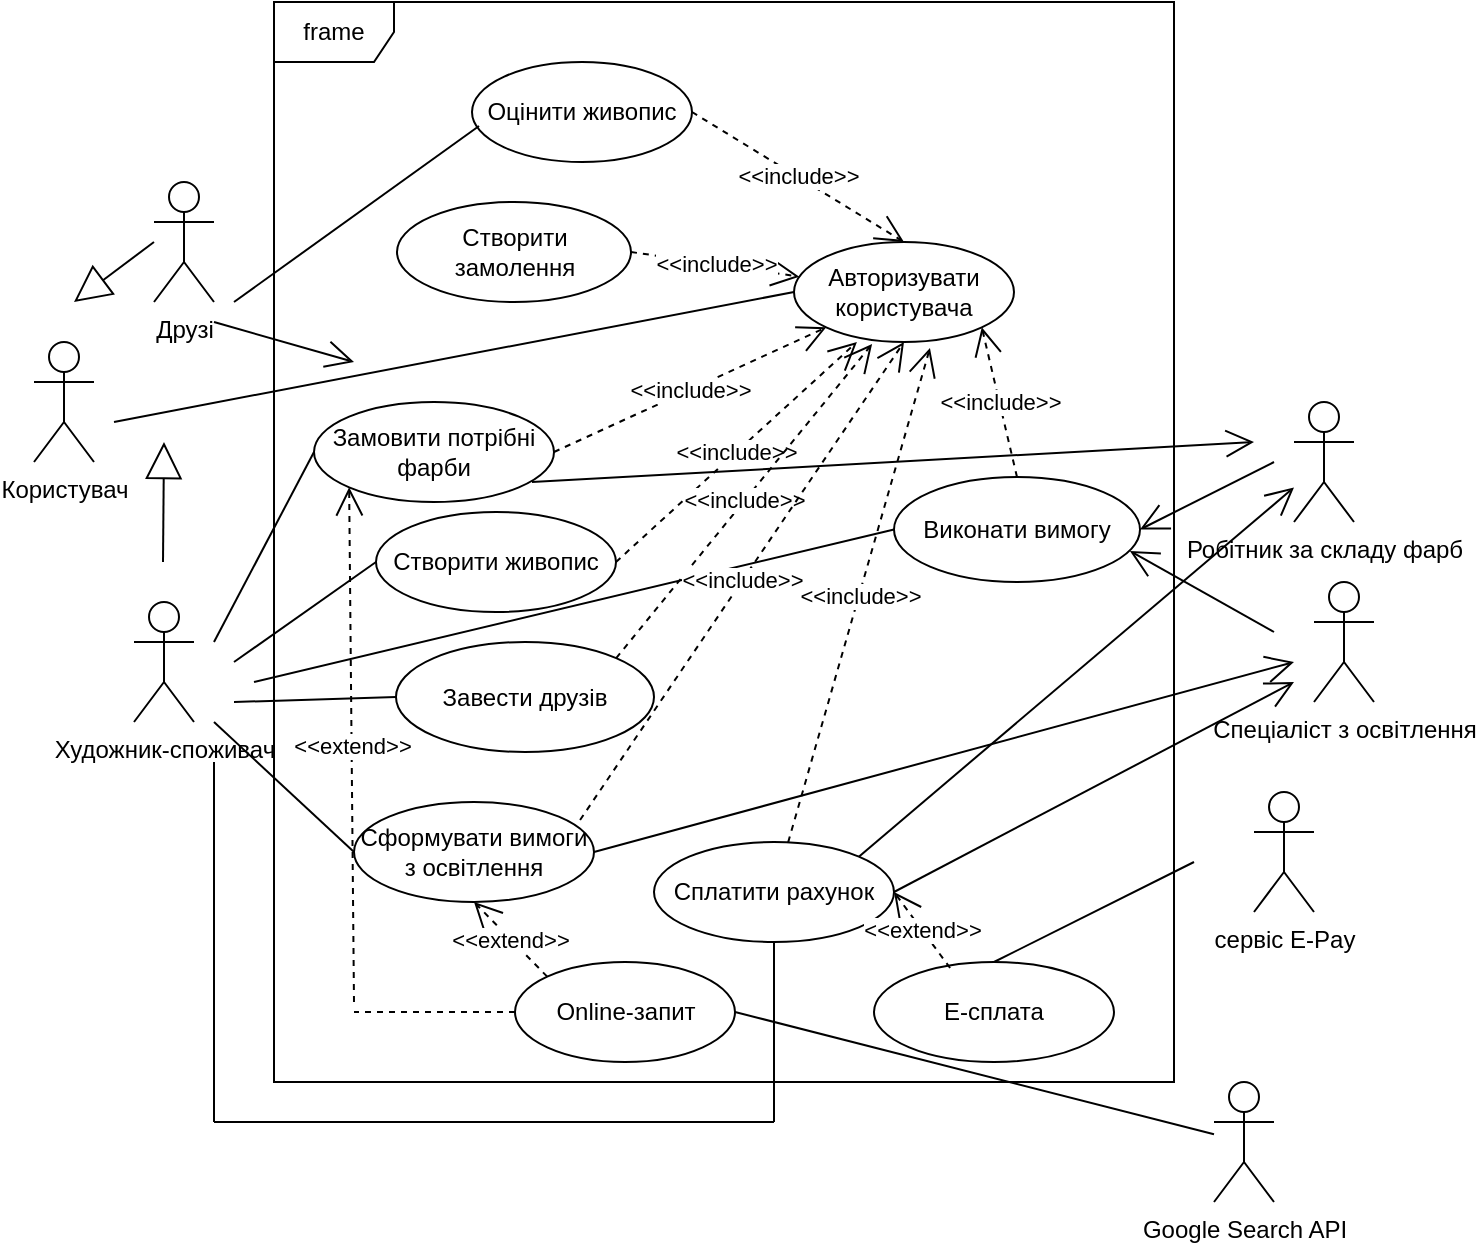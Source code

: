<mxfile version="20.3.0" type="github"><diagram id="d8WU3TwWJBDE8x7x_nA4" name="Страница 1"><mxGraphModel dx="1662" dy="804" grid="1" gridSize="10" guides="1" tooltips="1" connect="1" arrows="1" fold="1" page="1" pageScale="1" pageWidth="827" pageHeight="1169" math="0" shadow="0"><root><mxCell id="0"/><mxCell id="1" parent="0"/><mxCell id="AHrzSQpsfXCL5jtqtqgg-1" value="frame" style="shape=umlFrame;whiteSpace=wrap;html=1;" parent="1" vertex="1"><mxGeometry x="190" y="280" width="450" height="540" as="geometry"/></mxCell><mxCell id="AHrzSQpsfXCL5jtqtqgg-2" value="Художник-споживач" style="shape=umlActor;verticalLabelPosition=bottom;verticalAlign=top;html=1;" parent="1" vertex="1"><mxGeometry x="120" y="580" width="30" height="60" as="geometry"/></mxCell><mxCell id="AHrzSQpsfXCL5jtqtqgg-3" value="Користувач" style="shape=umlActor;verticalLabelPosition=bottom;verticalAlign=top;html=1;" parent="1" vertex="1"><mxGeometry x="70" y="450" width="30" height="60" as="geometry"/></mxCell><mxCell id="AHrzSQpsfXCL5jtqtqgg-4" value="Робітник за складу фарб" style="shape=umlActor;verticalLabelPosition=bottom;verticalAlign=top;html=1;" parent="1" vertex="1"><mxGeometry x="700" y="480" width="30" height="60" as="geometry"/></mxCell><mxCell id="AHrzSQpsfXCL5jtqtqgg-5" value="Друзі" style="shape=umlActor;verticalLabelPosition=bottom;verticalAlign=top;html=1;" parent="1" vertex="1"><mxGeometry x="130" y="370" width="30" height="60" as="geometry"/></mxCell><mxCell id="AHrzSQpsfXCL5jtqtqgg-6" value="Спеціаліст з освітлення" style="shape=umlActor;verticalLabelPosition=bottom;verticalAlign=top;html=1;" parent="1" vertex="1"><mxGeometry x="710" y="570" width="30" height="60" as="geometry"/></mxCell><mxCell id="AHrzSQpsfXCL5jtqtqgg-8" value="Авторизувати користувача" style="ellipse;whiteSpace=wrap;html=1;" parent="1" vertex="1"><mxGeometry x="450" y="400" width="110" height="50" as="geometry"/></mxCell><mxCell id="AHrzSQpsfXCL5jtqtqgg-11" value="Створити замолення" style="ellipse;whiteSpace=wrap;html=1;" parent="1" vertex="1"><mxGeometry x="251.5" y="380" width="117" height="50" as="geometry"/></mxCell><mxCell id="AHrzSQpsfXCL5jtqtqgg-12" value="Замовити потрібні фарби" style="ellipse;whiteSpace=wrap;html=1;" parent="1" vertex="1"><mxGeometry x="210" y="480" width="120" height="50" as="geometry"/></mxCell><mxCell id="AHrzSQpsfXCL5jtqtqgg-13" value="Завести друзів" style="ellipse;whiteSpace=wrap;html=1;" parent="1" vertex="1"><mxGeometry x="251" y="600" width="129" height="55" as="geometry"/></mxCell><mxCell id="AHrzSQpsfXCL5jtqtqgg-14" value="Створити живопис" style="ellipse;whiteSpace=wrap;html=1;" parent="1" vertex="1"><mxGeometry x="241" y="535" width="120" height="50" as="geometry"/></mxCell><mxCell id="AHrzSQpsfXCL5jtqtqgg-16" value="Сформувати вимоги з освітлення" style="ellipse;whiteSpace=wrap;html=1;" parent="1" vertex="1"><mxGeometry x="230" y="680" width="120" height="50" as="geometry"/></mxCell><mxCell id="AHrzSQpsfXCL5jtqtqgg-17" value="" style="endArrow=none;html=1;rounded=0;entryX=0;entryY=0.5;entryDx=0;entryDy=0;" parent="1" target="AHrzSQpsfXCL5jtqtqgg-12" edge="1"><mxGeometry width="50" height="50" relative="1" as="geometry"><mxPoint x="160" y="600" as="sourcePoint"/><mxPoint x="390" y="620" as="targetPoint"/></mxGeometry></mxCell><mxCell id="AHrzSQpsfXCL5jtqtqgg-18" value="" style="endArrow=none;html=1;rounded=0;entryX=0;entryY=0.5;entryDx=0;entryDy=0;" parent="1" target="AHrzSQpsfXCL5jtqtqgg-14" edge="1"><mxGeometry width="50" height="50" relative="1" as="geometry"><mxPoint x="170" y="610" as="sourcePoint"/><mxPoint x="240" y="575" as="targetPoint"/></mxGeometry></mxCell><mxCell id="AHrzSQpsfXCL5jtqtqgg-19" value="" style="endArrow=none;html=1;rounded=0;entryX=0;entryY=0.5;entryDx=0;entryDy=0;" parent="1" target="AHrzSQpsfXCL5jtqtqgg-16" edge="1"><mxGeometry width="50" height="50" relative="1" as="geometry"><mxPoint x="160" y="640" as="sourcePoint"/><mxPoint x="250" y="585" as="targetPoint"/></mxGeometry></mxCell><mxCell id="AHrzSQpsfXCL5jtqtqgg-21" value="" style="endArrow=none;html=1;rounded=0;" parent="1" edge="1"><mxGeometry width="50" height="50" relative="1" as="geometry"><mxPoint x="160" y="660" as="sourcePoint"/><mxPoint x="160" y="840" as="targetPoint"/></mxGeometry></mxCell><mxCell id="AHrzSQpsfXCL5jtqtqgg-22" value="" style="endArrow=none;html=1;rounded=0;" parent="1" edge="1"><mxGeometry width="50" height="50" relative="1" as="geometry"><mxPoint x="160" y="840" as="sourcePoint"/><mxPoint x="440" y="840" as="targetPoint"/></mxGeometry></mxCell><mxCell id="AHrzSQpsfXCL5jtqtqgg-23" value="" style="endArrow=none;html=1;rounded=0;exitX=0.5;exitY=1;exitDx=0;exitDy=0;" parent="1" source="AHrzSQpsfXCL5jtqtqgg-28" edge="1"><mxGeometry width="50" height="50" relative="1" as="geometry"><mxPoint x="340" y="790" as="sourcePoint"/><mxPoint x="440" y="840" as="targetPoint"/></mxGeometry></mxCell><mxCell id="AHrzSQpsfXCL5jtqtqgg-28" value="Сплатити рахунок" style="ellipse;whiteSpace=wrap;html=1;" parent="1" vertex="1"><mxGeometry x="380" y="700" width="120" height="50" as="geometry"/></mxCell><mxCell id="AHrzSQpsfXCL5jtqtqgg-29" value="" style="endArrow=none;html=1;rounded=0;exitX=0;exitY=0.5;exitDx=0;exitDy=0;" parent="1" source="AHrzSQpsfXCL5jtqtqgg-13" edge="1"><mxGeometry width="50" height="50" relative="1" as="geometry"><mxPoint x="340" y="670" as="sourcePoint"/><mxPoint x="170" y="630" as="targetPoint"/></mxGeometry></mxCell><mxCell id="AHrzSQpsfXCL5jtqtqgg-32" value="&amp;lt;&amp;lt;include&amp;gt;&amp;gt;" style="endArrow=open;endSize=12;dashed=1;html=1;rounded=0;exitX=1;exitY=0.5;exitDx=0;exitDy=0;" parent="1" source="AHrzSQpsfXCL5jtqtqgg-11" target="AHrzSQpsfXCL5jtqtqgg-8" edge="1"><mxGeometry width="160" relative="1" as="geometry"><mxPoint x="290" y="480" as="sourcePoint"/><mxPoint x="450" y="480" as="targetPoint"/></mxGeometry></mxCell><mxCell id="AHrzSQpsfXCL5jtqtqgg-33" value="" style="endArrow=none;html=1;rounded=0;entryX=0;entryY=0.5;entryDx=0;entryDy=0;" parent="1" target="AHrzSQpsfXCL5jtqtqgg-8" edge="1"><mxGeometry width="50" height="50" relative="1" as="geometry"><mxPoint x="110" y="490" as="sourcePoint"/><mxPoint x="420" y="560" as="targetPoint"/></mxGeometry></mxCell><mxCell id="AHrzSQpsfXCL5jtqtqgg-34" value="Оцінити живопис" style="ellipse;whiteSpace=wrap;html=1;" parent="1" vertex="1"><mxGeometry x="289" y="310" width="110" height="50" as="geometry"/></mxCell><mxCell id="AHrzSQpsfXCL5jtqtqgg-35" value="" style="endArrow=block;endSize=16;endFill=0;html=1;rounded=0;" parent="1" edge="1"><mxGeometry x="-1" y="-22" width="160" relative="1" as="geometry"><mxPoint x="134.5" y="560" as="sourcePoint"/><mxPoint x="135" y="500" as="targetPoint"/><mxPoint x="4" y="6" as="offset"/></mxGeometry></mxCell><mxCell id="AHrzSQpsfXCL5jtqtqgg-36" value="" style="endArrow=open;endFill=1;endSize=12;html=1;rounded=0;exitX=1;exitY=0;exitDx=0;exitDy=0;" parent="1" source="AHrzSQpsfXCL5jtqtqgg-28" target="AHrzSQpsfXCL5jtqtqgg-4" edge="1"><mxGeometry width="160" relative="1" as="geometry"><mxPoint x="320" y="490" as="sourcePoint"/><mxPoint x="620" y="610" as="targetPoint"/></mxGeometry></mxCell><mxCell id="AHrzSQpsfXCL5jtqtqgg-37" value="" style="endArrow=open;endFill=1;endSize=12;html=1;rounded=0;exitX=1;exitY=0.5;exitDx=0;exitDy=0;" parent="1" source="AHrzSQpsfXCL5jtqtqgg-28" edge="1"><mxGeometry width="160" relative="1" as="geometry"><mxPoint x="511.426" y="717.322" as="sourcePoint"/><mxPoint x="700" y="620" as="targetPoint"/></mxGeometry></mxCell><mxCell id="AHrzSQpsfXCL5jtqtqgg-38" value="" style="endArrow=open;endFill=1;endSize=12;html=1;rounded=0;exitX=1;exitY=0.5;exitDx=0;exitDy=0;" parent="1" source="AHrzSQpsfXCL5jtqtqgg-16" edge="1"><mxGeometry width="160" relative="1" as="geometry"><mxPoint x="610" y="690" as="sourcePoint"/><mxPoint x="700" y="610" as="targetPoint"/></mxGeometry></mxCell><mxCell id="AHrzSQpsfXCL5jtqtqgg-39" value="Виконати вимогу" style="ellipse;whiteSpace=wrap;html=1;" parent="1" vertex="1"><mxGeometry x="500" y="517.5" width="123" height="52.5" as="geometry"/></mxCell><mxCell id="AHrzSQpsfXCL5jtqtqgg-40" value="" style="endArrow=none;html=1;rounded=0;entryX=0;entryY=0.5;entryDx=0;entryDy=0;" parent="1" target="AHrzSQpsfXCL5jtqtqgg-39" edge="1"><mxGeometry width="50" height="50" relative="1" as="geometry"><mxPoint x="180" y="620" as="sourcePoint"/><mxPoint x="240" y="695" as="targetPoint"/></mxGeometry></mxCell><mxCell id="AHrzSQpsfXCL5jtqtqgg-41" value="" style="endArrow=open;endFill=1;endSize=12;html=1;rounded=0;entryX=1;entryY=0.5;entryDx=0;entryDy=0;" parent="1" target="AHrzSQpsfXCL5jtqtqgg-39" edge="1"><mxGeometry width="160" relative="1" as="geometry"><mxPoint x="690" y="510" as="sourcePoint"/><mxPoint x="630" y="620" as="targetPoint"/></mxGeometry></mxCell><mxCell id="AHrzSQpsfXCL5jtqtqgg-42" value="" style="endArrow=open;endFill=1;endSize=12;html=1;rounded=0;entryX=0.959;entryY=0.705;entryDx=0;entryDy=0;entryPerimeter=0;" parent="1" target="AHrzSQpsfXCL5jtqtqgg-39" edge="1"><mxGeometry width="160" relative="1" as="geometry"><mxPoint x="690" y="595" as="sourcePoint"/><mxPoint x="490" y="646.25" as="targetPoint"/></mxGeometry></mxCell><mxCell id="AHrzSQpsfXCL5jtqtqgg-43" value="" style="endArrow=open;endFill=1;endSize=12;html=1;rounded=0;" parent="1" edge="1"><mxGeometry width="160" relative="1" as="geometry"><mxPoint x="160" y="440" as="sourcePoint"/><mxPoint x="230" y="460" as="targetPoint"/></mxGeometry></mxCell><mxCell id="AHrzSQpsfXCL5jtqtqgg-44" value="" style="endArrow=block;endSize=16;endFill=0;html=1;rounded=0;" parent="1" edge="1"><mxGeometry x="-1" y="-22" width="160" relative="1" as="geometry"><mxPoint x="130" y="400" as="sourcePoint"/><mxPoint x="90" y="430" as="targetPoint"/><mxPoint x="4" y="6" as="offset"/></mxGeometry></mxCell><mxCell id="AHrzSQpsfXCL5jtqtqgg-45" value="" style="endArrow=none;html=1;rounded=0;entryX=0.032;entryY=0.64;entryDx=0;entryDy=0;entryPerimeter=0;" parent="1" target="AHrzSQpsfXCL5jtqtqgg-34" edge="1"><mxGeometry width="50" height="50" relative="1" as="geometry"><mxPoint x="170" y="430" as="sourcePoint"/><mxPoint x="420" y="460" as="targetPoint"/></mxGeometry></mxCell><mxCell id="AHrzSQpsfXCL5jtqtqgg-47" value="Online-запит" style="ellipse;whiteSpace=wrap;html=1;" parent="1" vertex="1"><mxGeometry x="310.5" y="760" width="110" height="50" as="geometry"/></mxCell><mxCell id="AHrzSQpsfXCL5jtqtqgg-49" value="Google Search API" style="shape=umlActor;verticalLabelPosition=bottom;verticalAlign=top;html=1;" parent="1" vertex="1"><mxGeometry x="660" y="820" width="30" height="60" as="geometry"/></mxCell><mxCell id="AHrzSQpsfXCL5jtqtqgg-50" value="" style="endArrow=none;html=1;rounded=0;exitX=1;exitY=0.5;exitDx=0;exitDy=0;" parent="1" source="AHrzSQpsfXCL5jtqtqgg-47" target="AHrzSQpsfXCL5jtqtqgg-49" edge="1"><mxGeometry width="50" height="50" relative="1" as="geometry"><mxPoint x="370" y="650" as="sourcePoint"/><mxPoint x="420" y="600" as="targetPoint"/></mxGeometry></mxCell><mxCell id="AHrzSQpsfXCL5jtqtqgg-51" value="&amp;lt;&amp;lt;include&amp;gt;&amp;gt;" style="endArrow=open;endSize=12;dashed=1;html=1;rounded=0;exitX=1;exitY=0.5;exitDx=0;exitDy=0;entryX=0.5;entryY=0;entryDx=0;entryDy=0;" parent="1" source="AHrzSQpsfXCL5jtqtqgg-34" target="AHrzSQpsfXCL5jtqtqgg-8" edge="1"><mxGeometry width="160" relative="1" as="geometry"><mxPoint x="377" y="465" as="sourcePoint"/><mxPoint x="442.362" y="489.208" as="targetPoint"/></mxGeometry></mxCell><mxCell id="AHrzSQpsfXCL5jtqtqgg-52" value="&amp;lt;&amp;lt;include&amp;gt;&amp;gt;" style="endArrow=open;endSize=12;dashed=1;html=1;rounded=0;exitX=1;exitY=0.5;exitDx=0;exitDy=0;entryX=0;entryY=1;entryDx=0;entryDy=0;" parent="1" source="AHrzSQpsfXCL5jtqtqgg-12" target="AHrzSQpsfXCL5jtqtqgg-8" edge="1"><mxGeometry width="160" relative="1" as="geometry"><mxPoint x="387" y="475" as="sourcePoint"/><mxPoint x="452.362" y="499.208" as="targetPoint"/></mxGeometry></mxCell><mxCell id="AHrzSQpsfXCL5jtqtqgg-53" value="&amp;lt;&amp;lt;include&amp;gt;&amp;gt;" style="endArrow=open;endSize=12;dashed=1;html=1;rounded=0;exitX=1;exitY=0.5;exitDx=0;exitDy=0;entryX=0.286;entryY=1;entryDx=0;entryDy=0;entryPerimeter=0;" parent="1" source="AHrzSQpsfXCL5jtqtqgg-14" target="AHrzSQpsfXCL5jtqtqgg-8" edge="1"><mxGeometry width="160" relative="1" as="geometry"><mxPoint x="397" y="485" as="sourcePoint"/><mxPoint x="430" y="510" as="targetPoint"/></mxGeometry></mxCell><mxCell id="AHrzSQpsfXCL5jtqtqgg-54" value="&amp;lt;&amp;lt;extend&amp;gt;&amp;gt;" style="endArrow=open;endSize=12;dashed=1;html=1;rounded=0;exitX=0;exitY=0;exitDx=0;exitDy=0;entryX=0.5;entryY=1;entryDx=0;entryDy=0;" parent="1" source="AHrzSQpsfXCL5jtqtqgg-47" target="AHrzSQpsfXCL5jtqtqgg-16" edge="1"><mxGeometry width="160" relative="1" as="geometry"><mxPoint x="380" y="605" as="sourcePoint"/><mxPoint x="485" y="530" as="targetPoint"/></mxGeometry></mxCell><mxCell id="AHrzSQpsfXCL5jtqtqgg-55" value="сервіс E-Pay" style="shape=umlActor;verticalLabelPosition=bottom;verticalAlign=top;html=1;" parent="1" vertex="1"><mxGeometry x="680" y="675" width="30" height="60" as="geometry"/></mxCell><mxCell id="AHrzSQpsfXCL5jtqtqgg-56" value="E-сплата" style="ellipse;whiteSpace=wrap;html=1;" parent="1" vertex="1"><mxGeometry x="490" y="760" width="120" height="50" as="geometry"/></mxCell><mxCell id="AHrzSQpsfXCL5jtqtqgg-57" value="" style="endArrow=none;html=1;rounded=0;exitX=0.5;exitY=0;exitDx=0;exitDy=0;" parent="1" source="AHrzSQpsfXCL5jtqtqgg-56" edge="1"><mxGeometry width="50" height="50" relative="1" as="geometry"><mxPoint x="410" y="650" as="sourcePoint"/><mxPoint x="650" y="710" as="targetPoint"/></mxGeometry></mxCell><mxCell id="AHrzSQpsfXCL5jtqtqgg-58" value="&amp;lt;&amp;lt;extend&amp;gt;&amp;gt;" style="endArrow=open;endSize=12;dashed=1;html=1;rounded=0;exitX=0.317;exitY=0.06;exitDx=0;exitDy=0;entryX=1;entryY=0.5;entryDx=0;entryDy=0;exitPerimeter=0;" parent="1" source="AHrzSQpsfXCL5jtqtqgg-56" target="AHrzSQpsfXCL5jtqtqgg-28" edge="1"><mxGeometry width="160" relative="1" as="geometry"><mxPoint x="366.109" y="777.322" as="sourcePoint"/><mxPoint x="332.426" y="737.678" as="targetPoint"/></mxGeometry></mxCell><mxCell id="AHrzSQpsfXCL5jtqtqgg-60" value="&amp;lt;&amp;lt;include&amp;gt;&amp;gt;" style="endArrow=open;endSize=12;dashed=1;html=1;rounded=0;exitX=1;exitY=0;exitDx=0;exitDy=0;entryX=0.355;entryY=1.02;entryDx=0;entryDy=0;entryPerimeter=0;" parent="1" source="AHrzSQpsfXCL5jtqtqgg-13" target="AHrzSQpsfXCL5jtqtqgg-8" edge="1"><mxGeometry width="160" relative="1" as="geometry"><mxPoint x="380" y="590" as="sourcePoint"/><mxPoint x="485.5" y="510" as="targetPoint"/></mxGeometry></mxCell><mxCell id="AHrzSQpsfXCL5jtqtqgg-61" value="&amp;lt;&amp;lt;include&amp;gt;&amp;gt;" style="endArrow=open;endSize=12;dashed=1;html=1;rounded=0;exitX=0.942;exitY=0.18;exitDx=0;exitDy=0;entryX=0.5;entryY=1;entryDx=0;entryDy=0;exitPerimeter=0;" parent="1" source="AHrzSQpsfXCL5jtqtqgg-16" target="AHrzSQpsfXCL5jtqtqgg-8" edge="1"><mxGeometry width="160" relative="1" as="geometry"><mxPoint x="361.349" y="638.158" as="sourcePoint"/><mxPoint x="480" y="515" as="targetPoint"/></mxGeometry></mxCell><mxCell id="AHrzSQpsfXCL5jtqtqgg-62" value="&amp;lt;&amp;lt;include&amp;gt;&amp;gt;" style="endArrow=open;endSize=12;dashed=1;html=1;rounded=0;entryX=0.618;entryY=1.06;entryDx=0;entryDy=0;entryPerimeter=0;" parent="1" source="AHrzSQpsfXCL5jtqtqgg-28" target="AHrzSQpsfXCL5jtqtqgg-8" edge="1"><mxGeometry width="160" relative="1" as="geometry"><mxPoint x="371.349" y="648.158" as="sourcePoint"/><mxPoint x="490" y="525" as="targetPoint"/></mxGeometry></mxCell><mxCell id="AHrzSQpsfXCL5jtqtqgg-65" value="&amp;lt;&amp;lt;extend&amp;gt;&amp;gt;" style="endArrow=open;endSize=12;dashed=1;html=1;rounded=0;entryX=0;entryY=1;entryDx=0;entryDy=0;" parent="1" target="AHrzSQpsfXCL5jtqtqgg-12" edge="1"><mxGeometry width="160" relative="1" as="geometry"><mxPoint x="230" y="780" as="sourcePoint"/><mxPoint x="300" y="740" as="targetPoint"/></mxGeometry></mxCell><mxCell id="AHrzSQpsfXCL5jtqtqgg-66" value="" style="endArrow=open;endFill=1;endSize=12;html=1;rounded=0;exitX=0.908;exitY=0.8;exitDx=0;exitDy=0;exitPerimeter=0;" parent="1" source="AHrzSQpsfXCL5jtqtqgg-12" edge="1"><mxGeometry width="160" relative="1" as="geometry"><mxPoint x="360" y="715" as="sourcePoint"/><mxPoint x="680" y="500" as="targetPoint"/></mxGeometry></mxCell><mxCell id="AHrzSQpsfXCL5jtqtqgg-67" value="&amp;lt;&amp;lt;include&amp;gt;&amp;gt;" style="endArrow=open;endSize=12;dashed=1;html=1;rounded=0;entryX=1;entryY=1;entryDx=0;entryDy=0;exitX=0.5;exitY=0;exitDx=0;exitDy=0;" parent="1" source="AHrzSQpsfXCL5jtqtqgg-39" target="AHrzSQpsfXCL5jtqtqgg-8" edge="1"><mxGeometry width="160" relative="1" as="geometry"><mxPoint x="455.881" y="710.12" as="sourcePoint"/><mxPoint x="515" y="460" as="targetPoint"/></mxGeometry></mxCell><mxCell id="AHrzSQpsfXCL5jtqtqgg-68" value="" style="endArrow=none;dashed=1;html=1;rounded=0;exitX=0;exitY=0.5;exitDx=0;exitDy=0;" parent="1" source="AHrzSQpsfXCL5jtqtqgg-47" edge="1"><mxGeometry width="50" height="50" relative="1" as="geometry"><mxPoint x="400" y="610" as="sourcePoint"/><mxPoint x="230" y="785" as="targetPoint"/></mxGeometry></mxCell></root></mxGraphModel></diagram></mxfile>